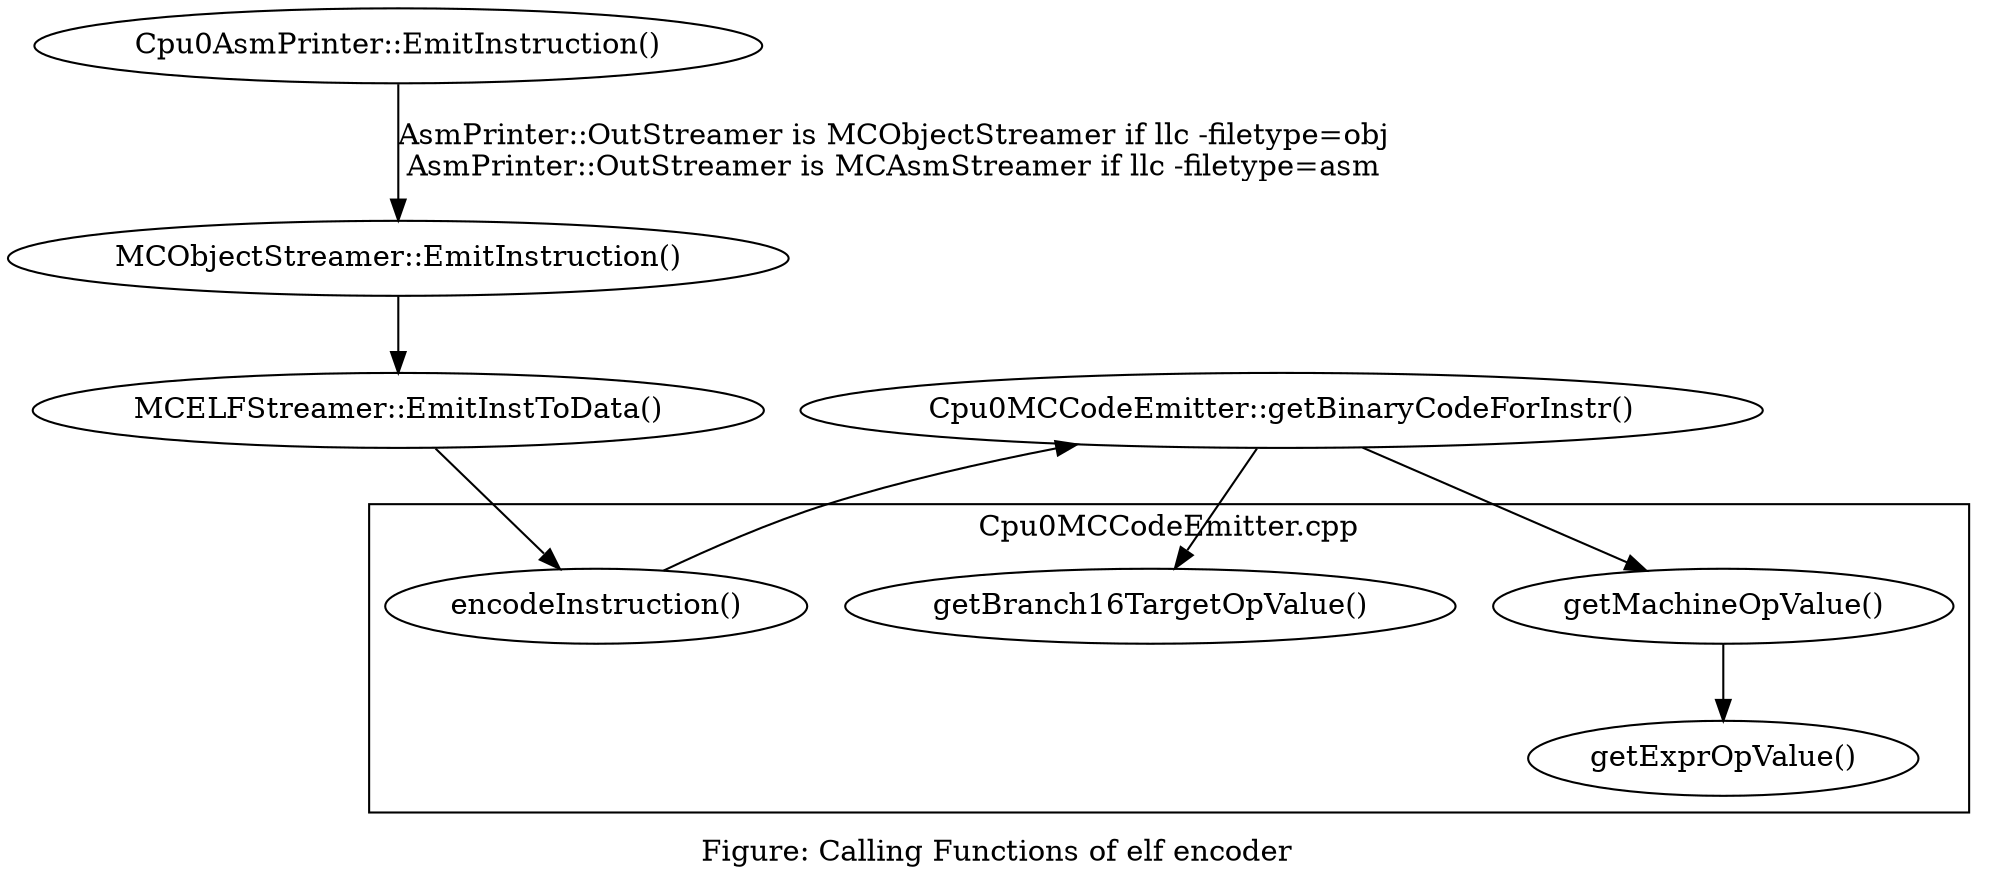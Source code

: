 digraph G {
  rankdir=TB;
  "Cpu0AsmPrinter::EmitInstruction()" -> "MCObjectStreamer::EmitInstruction()" [label="AsmPrinter::OutStreamer is MCObjectStreamer if llc -filetype=obj\nAsmPrinter::OutStreamer is MCAsmStreamer if llc -filetype=asm"];
  "MCObjectStreamer::EmitInstruction()" -> "MCELFStreamer::EmitInstToData()" -> "encodeInstruction()" -> "Cpu0MCCodeEmitter::getBinaryCodeForInstr()";
  "Cpu0MCCodeEmitter::getBinaryCodeForInstr()" -> "getBranch16TargetOpValue()";
  "Cpu0MCCodeEmitter::getBinaryCodeForInstr()" -> "getMachineOpValue()";
  subgraph cluster0 {
    label = "Cpu0MCCodeEmitter.cpp";
    "encodeInstruction()";
    "getBranch16TargetOpValue()";
    "getMachineOpValue()";
    "getExprOpValue()";
    "getMachineOpValue()" -> "getExprOpValue()";
  }
  label = "Figure: Calling Functions of elf encoder";
}
  